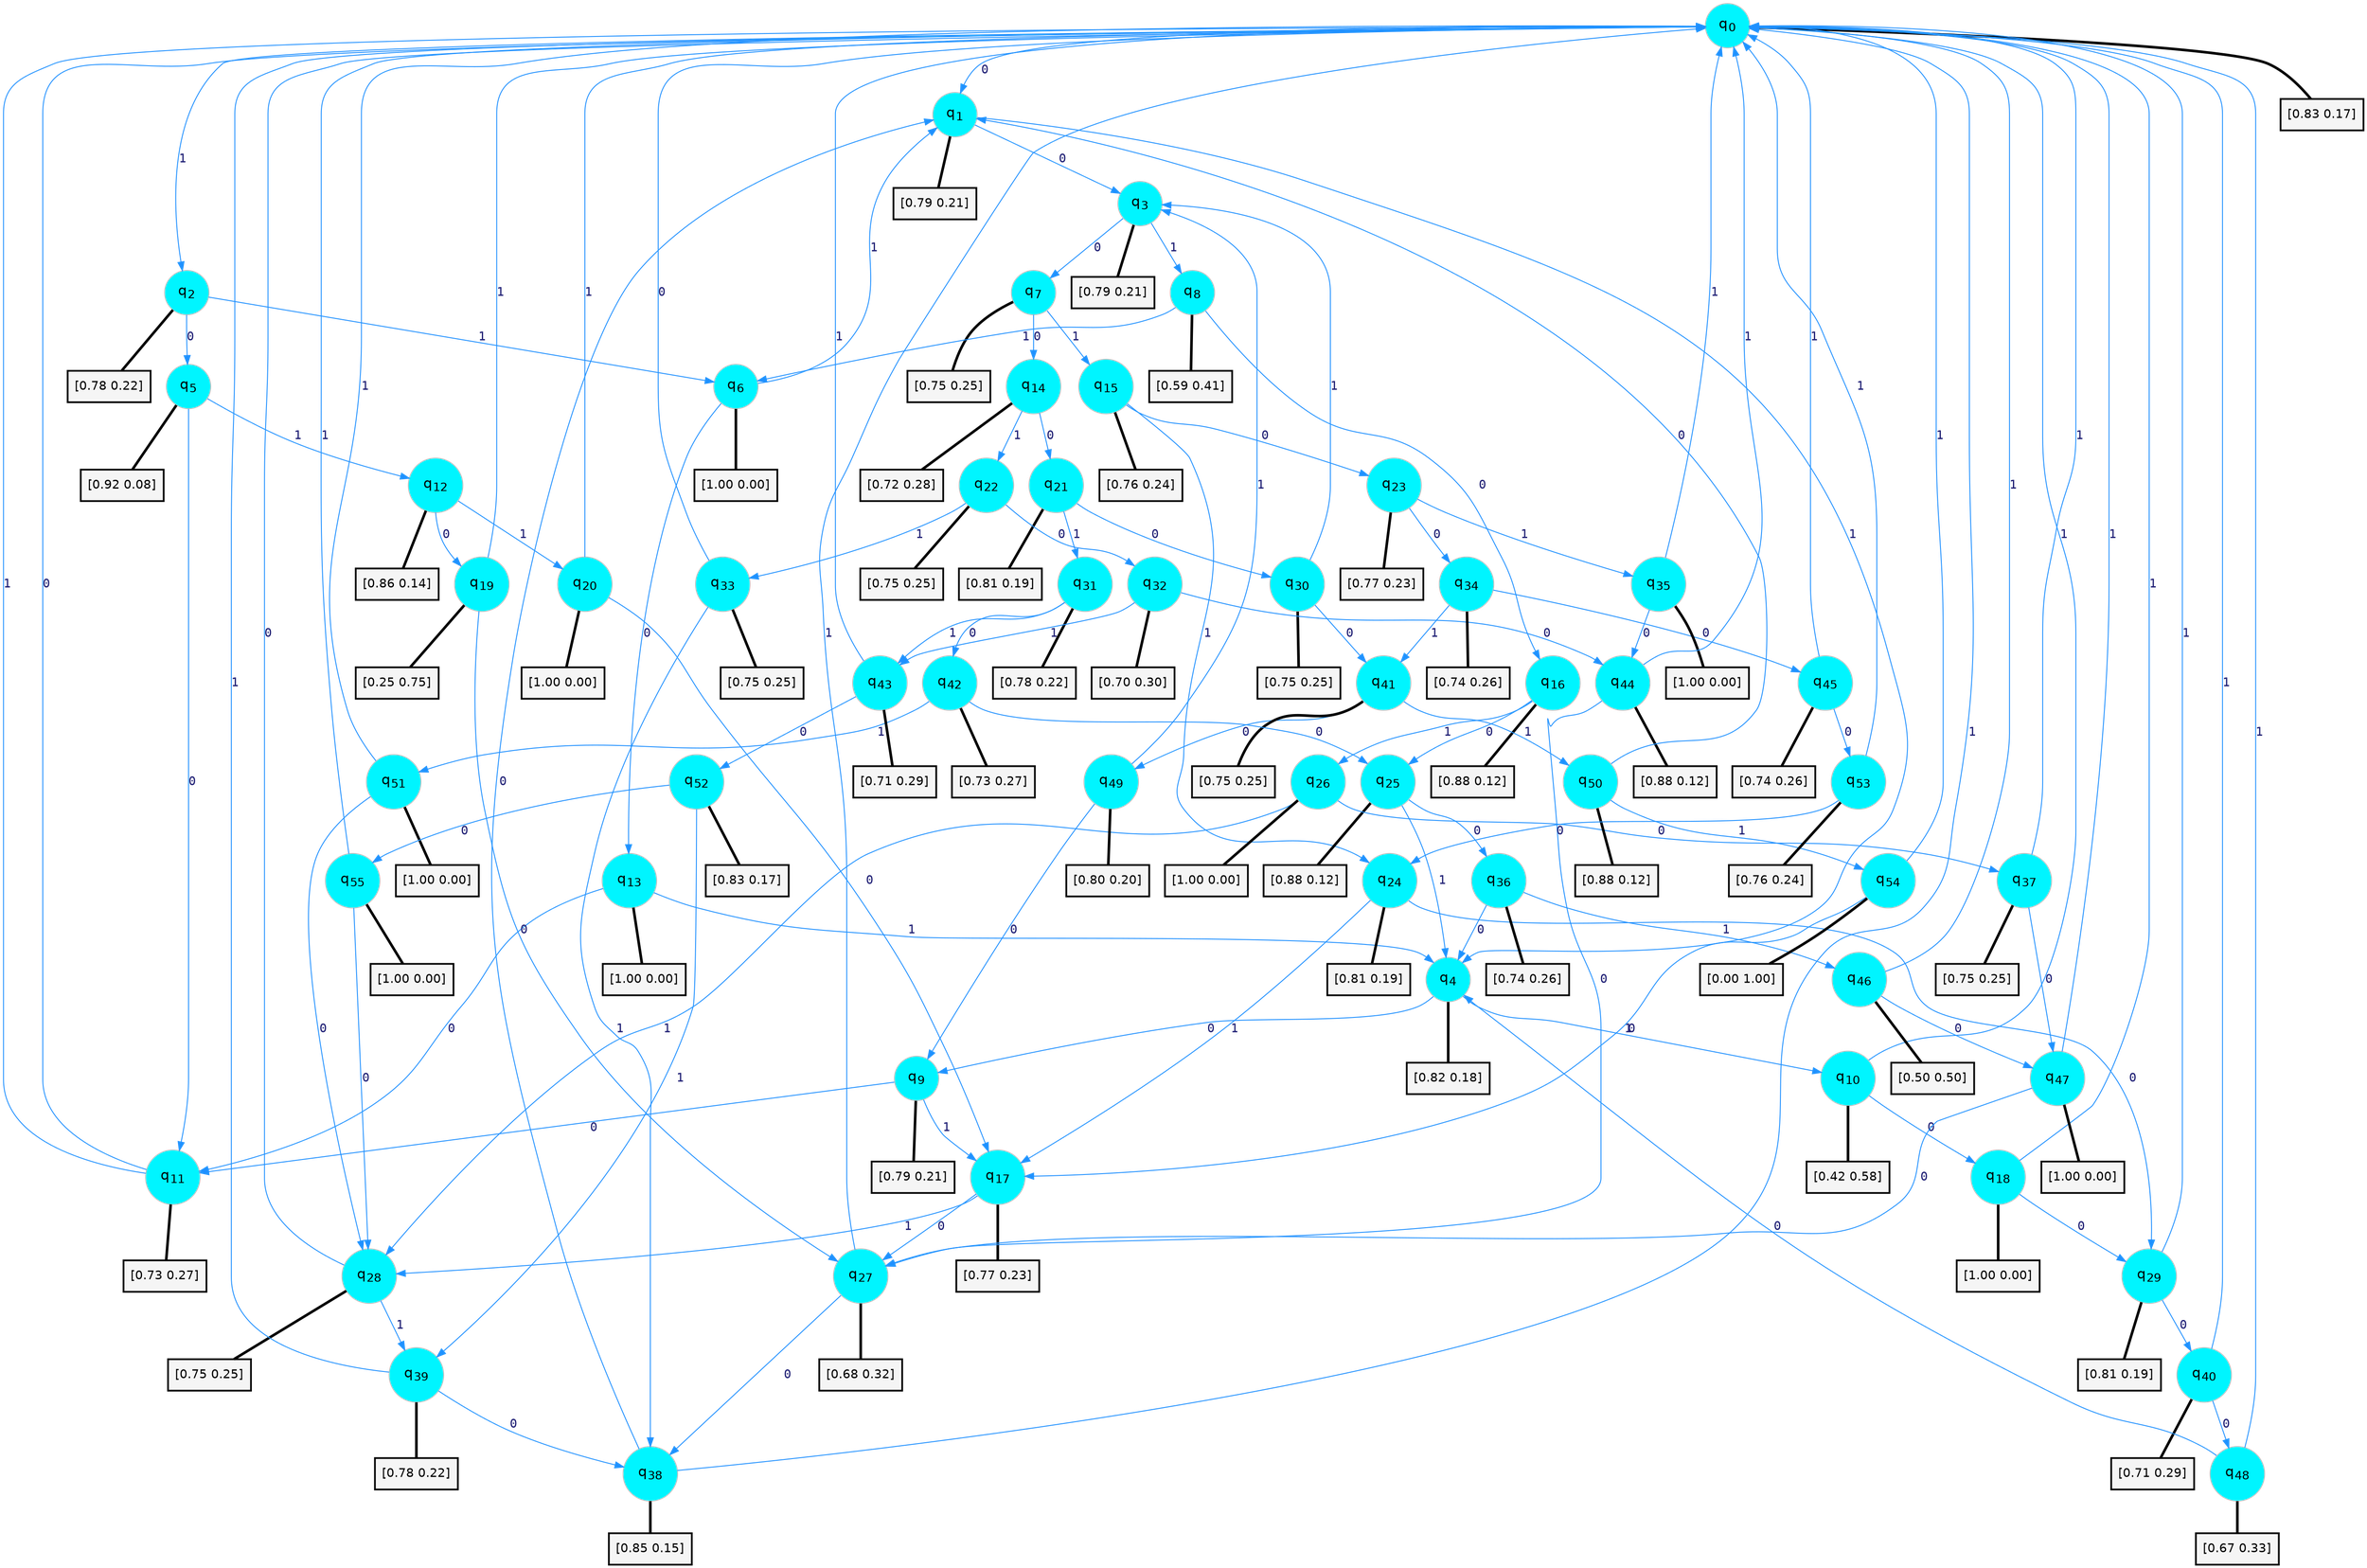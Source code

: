 digraph G {
graph [
bgcolor=transparent, dpi=300, rankdir=TD, size="40,25"];
node [
color=gray, fillcolor=turquoise1, fontcolor=black, fontname=Helvetica, fontsize=16, fontweight=bold, shape=circle, style=filled];
edge [
arrowsize=1, color=dodgerblue1, fontcolor=midnightblue, fontname=courier, fontweight=bold, penwidth=1, style=solid, weight=20];
0[label=<q<SUB>0</SUB>>];
1[label=<q<SUB>1</SUB>>];
2[label=<q<SUB>2</SUB>>];
3[label=<q<SUB>3</SUB>>];
4[label=<q<SUB>4</SUB>>];
5[label=<q<SUB>5</SUB>>];
6[label=<q<SUB>6</SUB>>];
7[label=<q<SUB>7</SUB>>];
8[label=<q<SUB>8</SUB>>];
9[label=<q<SUB>9</SUB>>];
10[label=<q<SUB>10</SUB>>];
11[label=<q<SUB>11</SUB>>];
12[label=<q<SUB>12</SUB>>];
13[label=<q<SUB>13</SUB>>];
14[label=<q<SUB>14</SUB>>];
15[label=<q<SUB>15</SUB>>];
16[label=<q<SUB>16</SUB>>];
17[label=<q<SUB>17</SUB>>];
18[label=<q<SUB>18</SUB>>];
19[label=<q<SUB>19</SUB>>];
20[label=<q<SUB>20</SUB>>];
21[label=<q<SUB>21</SUB>>];
22[label=<q<SUB>22</SUB>>];
23[label=<q<SUB>23</SUB>>];
24[label=<q<SUB>24</SUB>>];
25[label=<q<SUB>25</SUB>>];
26[label=<q<SUB>26</SUB>>];
27[label=<q<SUB>27</SUB>>];
28[label=<q<SUB>28</SUB>>];
29[label=<q<SUB>29</SUB>>];
30[label=<q<SUB>30</SUB>>];
31[label=<q<SUB>31</SUB>>];
32[label=<q<SUB>32</SUB>>];
33[label=<q<SUB>33</SUB>>];
34[label=<q<SUB>34</SUB>>];
35[label=<q<SUB>35</SUB>>];
36[label=<q<SUB>36</SUB>>];
37[label=<q<SUB>37</SUB>>];
38[label=<q<SUB>38</SUB>>];
39[label=<q<SUB>39</SUB>>];
40[label=<q<SUB>40</SUB>>];
41[label=<q<SUB>41</SUB>>];
42[label=<q<SUB>42</SUB>>];
43[label=<q<SUB>43</SUB>>];
44[label=<q<SUB>44</SUB>>];
45[label=<q<SUB>45</SUB>>];
46[label=<q<SUB>46</SUB>>];
47[label=<q<SUB>47</SUB>>];
48[label=<q<SUB>48</SUB>>];
49[label=<q<SUB>49</SUB>>];
50[label=<q<SUB>50</SUB>>];
51[label=<q<SUB>51</SUB>>];
52[label=<q<SUB>52</SUB>>];
53[label=<q<SUB>53</SUB>>];
54[label=<q<SUB>54</SUB>>];
55[label=<q<SUB>55</SUB>>];
56[label="[0.83 0.17]", shape=box,fontcolor=black, fontname=Helvetica, fontsize=14, penwidth=2, fillcolor=whitesmoke,color=black];
57[label="[0.79 0.21]", shape=box,fontcolor=black, fontname=Helvetica, fontsize=14, penwidth=2, fillcolor=whitesmoke,color=black];
58[label="[0.78 0.22]", shape=box,fontcolor=black, fontname=Helvetica, fontsize=14, penwidth=2, fillcolor=whitesmoke,color=black];
59[label="[0.79 0.21]", shape=box,fontcolor=black, fontname=Helvetica, fontsize=14, penwidth=2, fillcolor=whitesmoke,color=black];
60[label="[0.82 0.18]", shape=box,fontcolor=black, fontname=Helvetica, fontsize=14, penwidth=2, fillcolor=whitesmoke,color=black];
61[label="[0.92 0.08]", shape=box,fontcolor=black, fontname=Helvetica, fontsize=14, penwidth=2, fillcolor=whitesmoke,color=black];
62[label="[1.00 0.00]", shape=box,fontcolor=black, fontname=Helvetica, fontsize=14, penwidth=2, fillcolor=whitesmoke,color=black];
63[label="[0.75 0.25]", shape=box,fontcolor=black, fontname=Helvetica, fontsize=14, penwidth=2, fillcolor=whitesmoke,color=black];
64[label="[0.59 0.41]", shape=box,fontcolor=black, fontname=Helvetica, fontsize=14, penwidth=2, fillcolor=whitesmoke,color=black];
65[label="[0.79 0.21]", shape=box,fontcolor=black, fontname=Helvetica, fontsize=14, penwidth=2, fillcolor=whitesmoke,color=black];
66[label="[0.42 0.58]", shape=box,fontcolor=black, fontname=Helvetica, fontsize=14, penwidth=2, fillcolor=whitesmoke,color=black];
67[label="[0.73 0.27]", shape=box,fontcolor=black, fontname=Helvetica, fontsize=14, penwidth=2, fillcolor=whitesmoke,color=black];
68[label="[0.86 0.14]", shape=box,fontcolor=black, fontname=Helvetica, fontsize=14, penwidth=2, fillcolor=whitesmoke,color=black];
69[label="[1.00 0.00]", shape=box,fontcolor=black, fontname=Helvetica, fontsize=14, penwidth=2, fillcolor=whitesmoke,color=black];
70[label="[0.72 0.28]", shape=box,fontcolor=black, fontname=Helvetica, fontsize=14, penwidth=2, fillcolor=whitesmoke,color=black];
71[label="[0.76 0.24]", shape=box,fontcolor=black, fontname=Helvetica, fontsize=14, penwidth=2, fillcolor=whitesmoke,color=black];
72[label="[0.88 0.12]", shape=box,fontcolor=black, fontname=Helvetica, fontsize=14, penwidth=2, fillcolor=whitesmoke,color=black];
73[label="[0.77 0.23]", shape=box,fontcolor=black, fontname=Helvetica, fontsize=14, penwidth=2, fillcolor=whitesmoke,color=black];
74[label="[1.00 0.00]", shape=box,fontcolor=black, fontname=Helvetica, fontsize=14, penwidth=2, fillcolor=whitesmoke,color=black];
75[label="[0.25 0.75]", shape=box,fontcolor=black, fontname=Helvetica, fontsize=14, penwidth=2, fillcolor=whitesmoke,color=black];
76[label="[1.00 0.00]", shape=box,fontcolor=black, fontname=Helvetica, fontsize=14, penwidth=2, fillcolor=whitesmoke,color=black];
77[label="[0.81 0.19]", shape=box,fontcolor=black, fontname=Helvetica, fontsize=14, penwidth=2, fillcolor=whitesmoke,color=black];
78[label="[0.75 0.25]", shape=box,fontcolor=black, fontname=Helvetica, fontsize=14, penwidth=2, fillcolor=whitesmoke,color=black];
79[label="[0.77 0.23]", shape=box,fontcolor=black, fontname=Helvetica, fontsize=14, penwidth=2, fillcolor=whitesmoke,color=black];
80[label="[0.81 0.19]", shape=box,fontcolor=black, fontname=Helvetica, fontsize=14, penwidth=2, fillcolor=whitesmoke,color=black];
81[label="[0.88 0.12]", shape=box,fontcolor=black, fontname=Helvetica, fontsize=14, penwidth=2, fillcolor=whitesmoke,color=black];
82[label="[1.00 0.00]", shape=box,fontcolor=black, fontname=Helvetica, fontsize=14, penwidth=2, fillcolor=whitesmoke,color=black];
83[label="[0.68 0.32]", shape=box,fontcolor=black, fontname=Helvetica, fontsize=14, penwidth=2, fillcolor=whitesmoke,color=black];
84[label="[0.75 0.25]", shape=box,fontcolor=black, fontname=Helvetica, fontsize=14, penwidth=2, fillcolor=whitesmoke,color=black];
85[label="[0.81 0.19]", shape=box,fontcolor=black, fontname=Helvetica, fontsize=14, penwidth=2, fillcolor=whitesmoke,color=black];
86[label="[0.75 0.25]", shape=box,fontcolor=black, fontname=Helvetica, fontsize=14, penwidth=2, fillcolor=whitesmoke,color=black];
87[label="[0.78 0.22]", shape=box,fontcolor=black, fontname=Helvetica, fontsize=14, penwidth=2, fillcolor=whitesmoke,color=black];
88[label="[0.70 0.30]", shape=box,fontcolor=black, fontname=Helvetica, fontsize=14, penwidth=2, fillcolor=whitesmoke,color=black];
89[label="[0.75 0.25]", shape=box,fontcolor=black, fontname=Helvetica, fontsize=14, penwidth=2, fillcolor=whitesmoke,color=black];
90[label="[0.74 0.26]", shape=box,fontcolor=black, fontname=Helvetica, fontsize=14, penwidth=2, fillcolor=whitesmoke,color=black];
91[label="[1.00 0.00]", shape=box,fontcolor=black, fontname=Helvetica, fontsize=14, penwidth=2, fillcolor=whitesmoke,color=black];
92[label="[0.74 0.26]", shape=box,fontcolor=black, fontname=Helvetica, fontsize=14, penwidth=2, fillcolor=whitesmoke,color=black];
93[label="[0.75 0.25]", shape=box,fontcolor=black, fontname=Helvetica, fontsize=14, penwidth=2, fillcolor=whitesmoke,color=black];
94[label="[0.85 0.15]", shape=box,fontcolor=black, fontname=Helvetica, fontsize=14, penwidth=2, fillcolor=whitesmoke,color=black];
95[label="[0.78 0.22]", shape=box,fontcolor=black, fontname=Helvetica, fontsize=14, penwidth=2, fillcolor=whitesmoke,color=black];
96[label="[0.71 0.29]", shape=box,fontcolor=black, fontname=Helvetica, fontsize=14, penwidth=2, fillcolor=whitesmoke,color=black];
97[label="[0.75 0.25]", shape=box,fontcolor=black, fontname=Helvetica, fontsize=14, penwidth=2, fillcolor=whitesmoke,color=black];
98[label="[0.73 0.27]", shape=box,fontcolor=black, fontname=Helvetica, fontsize=14, penwidth=2, fillcolor=whitesmoke,color=black];
99[label="[0.71 0.29]", shape=box,fontcolor=black, fontname=Helvetica, fontsize=14, penwidth=2, fillcolor=whitesmoke,color=black];
100[label="[0.88 0.12]", shape=box,fontcolor=black, fontname=Helvetica, fontsize=14, penwidth=2, fillcolor=whitesmoke,color=black];
101[label="[0.74 0.26]", shape=box,fontcolor=black, fontname=Helvetica, fontsize=14, penwidth=2, fillcolor=whitesmoke,color=black];
102[label="[0.50 0.50]", shape=box,fontcolor=black, fontname=Helvetica, fontsize=14, penwidth=2, fillcolor=whitesmoke,color=black];
103[label="[1.00 0.00]", shape=box,fontcolor=black, fontname=Helvetica, fontsize=14, penwidth=2, fillcolor=whitesmoke,color=black];
104[label="[0.67 0.33]", shape=box,fontcolor=black, fontname=Helvetica, fontsize=14, penwidth=2, fillcolor=whitesmoke,color=black];
105[label="[0.80 0.20]", shape=box,fontcolor=black, fontname=Helvetica, fontsize=14, penwidth=2, fillcolor=whitesmoke,color=black];
106[label="[0.88 0.12]", shape=box,fontcolor=black, fontname=Helvetica, fontsize=14, penwidth=2, fillcolor=whitesmoke,color=black];
107[label="[1.00 0.00]", shape=box,fontcolor=black, fontname=Helvetica, fontsize=14, penwidth=2, fillcolor=whitesmoke,color=black];
108[label="[0.83 0.17]", shape=box,fontcolor=black, fontname=Helvetica, fontsize=14, penwidth=2, fillcolor=whitesmoke,color=black];
109[label="[0.76 0.24]", shape=box,fontcolor=black, fontname=Helvetica, fontsize=14, penwidth=2, fillcolor=whitesmoke,color=black];
110[label="[0.00 1.00]", shape=box,fontcolor=black, fontname=Helvetica, fontsize=14, penwidth=2, fillcolor=whitesmoke,color=black];
111[label="[1.00 0.00]", shape=box,fontcolor=black, fontname=Helvetica, fontsize=14, penwidth=2, fillcolor=whitesmoke,color=black];
0->1 [label=0];
0->2 [label=1];
0->56 [arrowhead=none, penwidth=3,color=black];
1->3 [label=0];
1->4 [label=1];
1->57 [arrowhead=none, penwidth=3,color=black];
2->5 [label=0];
2->6 [label=1];
2->58 [arrowhead=none, penwidth=3,color=black];
3->7 [label=0];
3->8 [label=1];
3->59 [arrowhead=none, penwidth=3,color=black];
4->9 [label=0];
4->10 [label=1];
4->60 [arrowhead=none, penwidth=3,color=black];
5->11 [label=0];
5->12 [label=1];
5->61 [arrowhead=none, penwidth=3,color=black];
6->13 [label=0];
6->1 [label=1];
6->62 [arrowhead=none, penwidth=3,color=black];
7->14 [label=0];
7->15 [label=1];
7->63 [arrowhead=none, penwidth=3,color=black];
8->16 [label=0];
8->6 [label=1];
8->64 [arrowhead=none, penwidth=3,color=black];
9->11 [label=0];
9->17 [label=1];
9->65 [arrowhead=none, penwidth=3,color=black];
10->18 [label=0];
10->0 [label=1];
10->66 [arrowhead=none, penwidth=3,color=black];
11->0 [label=0];
11->0 [label=1];
11->67 [arrowhead=none, penwidth=3,color=black];
12->19 [label=0];
12->20 [label=1];
12->68 [arrowhead=none, penwidth=3,color=black];
13->11 [label=0];
13->4 [label=1];
13->69 [arrowhead=none, penwidth=3,color=black];
14->21 [label=0];
14->22 [label=1];
14->70 [arrowhead=none, penwidth=3,color=black];
15->23 [label=0];
15->24 [label=1];
15->71 [arrowhead=none, penwidth=3,color=black];
16->25 [label=0];
16->26 [label=1];
16->72 [arrowhead=none, penwidth=3,color=black];
17->27 [label=0];
17->28 [label=1];
17->73 [arrowhead=none, penwidth=3,color=black];
18->29 [label=0];
18->0 [label=1];
18->74 [arrowhead=none, penwidth=3,color=black];
19->27 [label=0];
19->0 [label=1];
19->75 [arrowhead=none, penwidth=3,color=black];
20->17 [label=0];
20->0 [label=1];
20->76 [arrowhead=none, penwidth=3,color=black];
21->30 [label=0];
21->31 [label=1];
21->77 [arrowhead=none, penwidth=3,color=black];
22->32 [label=0];
22->33 [label=1];
22->78 [arrowhead=none, penwidth=3,color=black];
23->34 [label=0];
23->35 [label=1];
23->79 [arrowhead=none, penwidth=3,color=black];
24->29 [label=0];
24->17 [label=1];
24->80 [arrowhead=none, penwidth=3,color=black];
25->36 [label=0];
25->4 [label=1];
25->81 [arrowhead=none, penwidth=3,color=black];
26->37 [label=0];
26->28 [label=1];
26->82 [arrowhead=none, penwidth=3,color=black];
27->38 [label=0];
27->0 [label=1];
27->83 [arrowhead=none, penwidth=3,color=black];
28->0 [label=0];
28->39 [label=1];
28->84 [arrowhead=none, penwidth=3,color=black];
29->40 [label=0];
29->0 [label=1];
29->85 [arrowhead=none, penwidth=3,color=black];
30->41 [label=0];
30->3 [label=1];
30->86 [arrowhead=none, penwidth=3,color=black];
31->42 [label=0];
31->43 [label=1];
31->87 [arrowhead=none, penwidth=3,color=black];
32->44 [label=0];
32->43 [label=1];
32->88 [arrowhead=none, penwidth=3,color=black];
33->0 [label=0];
33->38 [label=1];
33->89 [arrowhead=none, penwidth=3,color=black];
34->45 [label=0];
34->41 [label=1];
34->90 [arrowhead=none, penwidth=3,color=black];
35->44 [label=0];
35->0 [label=1];
35->91 [arrowhead=none, penwidth=3,color=black];
36->4 [label=0];
36->46 [label=1];
36->92 [arrowhead=none, penwidth=3,color=black];
37->47 [label=0];
37->0 [label=1];
37->93 [arrowhead=none, penwidth=3,color=black];
38->1 [label=0];
38->0 [label=1];
38->94 [arrowhead=none, penwidth=3,color=black];
39->38 [label=0];
39->0 [label=1];
39->95 [arrowhead=none, penwidth=3,color=black];
40->48 [label=0];
40->0 [label=1];
40->96 [arrowhead=none, penwidth=3,color=black];
41->49 [label=0];
41->50 [label=1];
41->97 [arrowhead=none, penwidth=3,color=black];
42->25 [label=0];
42->51 [label=1];
42->98 [arrowhead=none, penwidth=3,color=black];
43->52 [label=0];
43->0 [label=1];
43->99 [arrowhead=none, penwidth=3,color=black];
44->27 [label=0];
44->0 [label=1];
44->100 [arrowhead=none, penwidth=3,color=black];
45->53 [label=0];
45->0 [label=1];
45->101 [arrowhead=none, penwidth=3,color=black];
46->47 [label=0];
46->0 [label=1];
46->102 [arrowhead=none, penwidth=3,color=black];
47->27 [label=0];
47->0 [label=1];
47->103 [arrowhead=none, penwidth=3,color=black];
48->4 [label=0];
48->0 [label=1];
48->104 [arrowhead=none, penwidth=3,color=black];
49->9 [label=0];
49->3 [label=1];
49->105 [arrowhead=none, penwidth=3,color=black];
50->1 [label=0];
50->54 [label=1];
50->106 [arrowhead=none, penwidth=3,color=black];
51->28 [label=0];
51->0 [label=1];
51->107 [arrowhead=none, penwidth=3,color=black];
52->55 [label=0];
52->39 [label=1];
52->108 [arrowhead=none, penwidth=3,color=black];
53->24 [label=0];
53->0 [label=1];
53->109 [arrowhead=none, penwidth=3,color=black];
54->17 [label=0];
54->0 [label=1];
54->110 [arrowhead=none, penwidth=3,color=black];
55->28 [label=0];
55->0 [label=1];
55->111 [arrowhead=none, penwidth=3,color=black];
}
